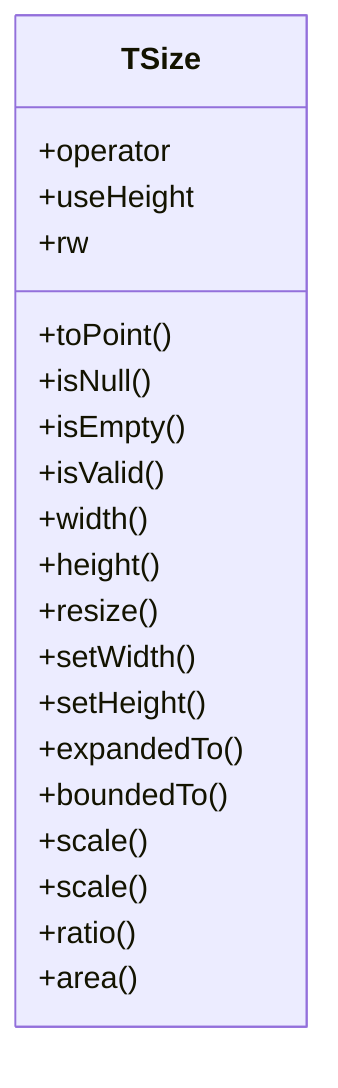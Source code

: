 classDiagram
    class TSize {
        +toPoint()
        +isNull()
        +isEmpty()
        +isValid()
        +width()
        +height()
        +resize()
        +setWidth()
        +setHeight()
        +operator
        +expandedTo()
        +boundedTo()
        +scale()
        +useHeight
        +rw
        +scale()
        +ratio()
        +area()
    }